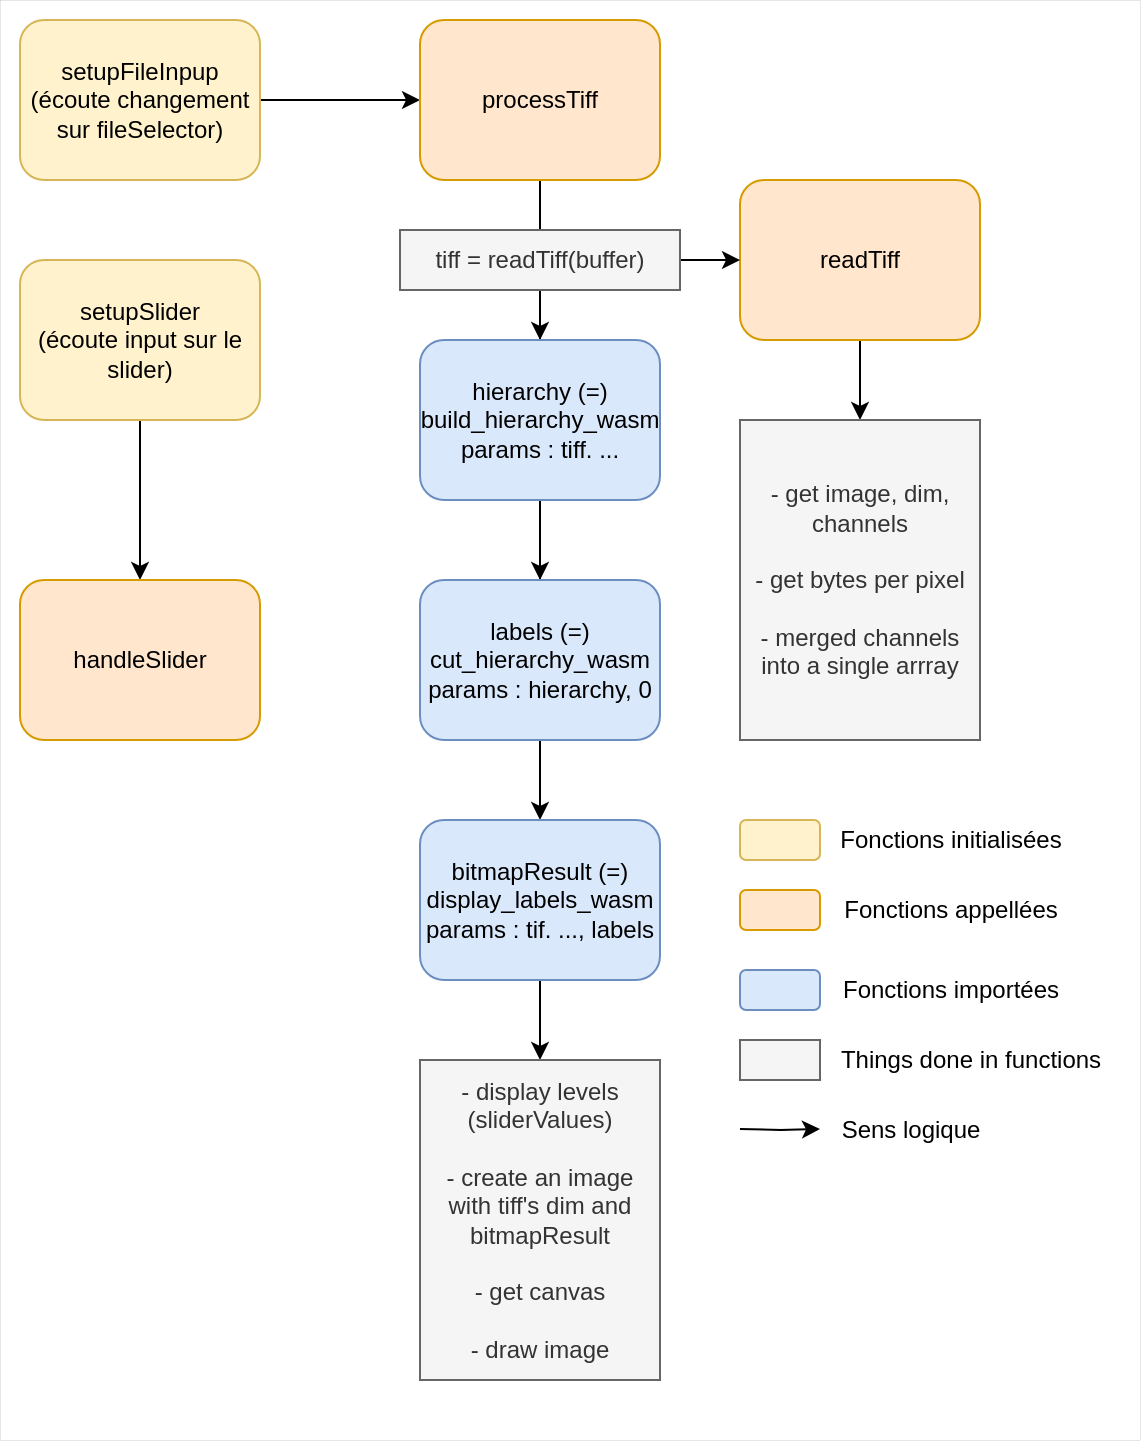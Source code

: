<mxfile version="23.0.1" type="device">
  <diagram name="Page-1" id="bSoPqoZZjBkZmFWBDeOW">
    <mxGraphModel dx="787" dy="778" grid="1" gridSize="10" guides="1" tooltips="1" connect="1" arrows="1" fold="1" page="1" pageScale="1" pageWidth="827" pageHeight="1169" math="0" shadow="0">
      <root>
        <mxCell id="0" />
        <mxCell id="1" parent="0" />
        <mxCell id="TnoBHR9iAY6BO4sa86dC-53" value="" style="rounded=0;whiteSpace=wrap;html=1;strokeWidth=0;" vertex="1" parent="1">
          <mxGeometry x="30" y="110" width="570" height="720" as="geometry" />
        </mxCell>
        <mxCell id="TnoBHR9iAY6BO4sa86dC-10" style="edgeStyle=orthogonalEdgeStyle;rounded=0;orthogonalLoop=1;jettySize=auto;html=1;exitX=1;exitY=0.5;exitDx=0;exitDy=0;entryX=0;entryY=0.5;entryDx=0;entryDy=0;" edge="1" parent="1" source="TnoBHR9iAY6BO4sa86dC-1" target="TnoBHR9iAY6BO4sa86dC-3">
          <mxGeometry relative="1" as="geometry" />
        </mxCell>
        <mxCell id="TnoBHR9iAY6BO4sa86dC-1" value="&lt;div&gt;setupFileInpup&lt;/div&gt;&lt;div&gt;(écoute changement sur fileSelector)&lt;br&gt;&lt;/div&gt;" style="rounded=1;whiteSpace=wrap;html=1;fillColor=#fff2cc;strokeColor=#d6b656;" vertex="1" parent="1">
          <mxGeometry x="40" y="120" width="120" height="80" as="geometry" />
        </mxCell>
        <mxCell id="TnoBHR9iAY6BO4sa86dC-27" style="edgeStyle=orthogonalEdgeStyle;rounded=0;orthogonalLoop=1;jettySize=auto;html=1;exitX=0.5;exitY=1;exitDx=0;exitDy=0;" edge="1" parent="1" source="TnoBHR9iAY6BO4sa86dC-2">
          <mxGeometry relative="1" as="geometry">
            <mxPoint x="100" y="400" as="targetPoint" />
          </mxGeometry>
        </mxCell>
        <mxCell id="TnoBHR9iAY6BO4sa86dC-2" value="&lt;div&gt;setupSlider&lt;/div&gt;&lt;div&gt;(écoute input sur le slider)&lt;/div&gt;" style="rounded=1;whiteSpace=wrap;html=1;fillColor=#fff2cc;strokeColor=#d6b656;" vertex="1" parent="1">
          <mxGeometry x="40" y="240" width="120" height="80" as="geometry" />
        </mxCell>
        <mxCell id="TnoBHR9iAY6BO4sa86dC-20" style="edgeStyle=orthogonalEdgeStyle;rounded=0;orthogonalLoop=1;jettySize=auto;html=1;exitX=0.5;exitY=1;exitDx=0;exitDy=0;entryX=0.5;entryY=0;entryDx=0;entryDy=0;" edge="1" parent="1" source="TnoBHR9iAY6BO4sa86dC-3" target="TnoBHR9iAY6BO4sa86dC-15">
          <mxGeometry relative="1" as="geometry" />
        </mxCell>
        <mxCell id="TnoBHR9iAY6BO4sa86dC-21" style="edgeStyle=orthogonalEdgeStyle;rounded=0;orthogonalLoop=1;jettySize=auto;html=1;exitX=0.5;exitY=1;exitDx=0;exitDy=0;entryX=0.5;entryY=0;entryDx=0;entryDy=0;" edge="1" parent="1" source="TnoBHR9iAY6BO4sa86dC-3" target="TnoBHR9iAY6BO4sa86dC-16">
          <mxGeometry relative="1" as="geometry" />
        </mxCell>
        <mxCell id="TnoBHR9iAY6BO4sa86dC-22" style="edgeStyle=orthogonalEdgeStyle;rounded=0;orthogonalLoop=1;jettySize=auto;html=1;exitX=0.5;exitY=1;exitDx=0;exitDy=0;entryX=0.5;entryY=0;entryDx=0;entryDy=0;" edge="1" parent="1" source="TnoBHR9iAY6BO4sa86dC-3" target="TnoBHR9iAY6BO4sa86dC-17">
          <mxGeometry relative="1" as="geometry" />
        </mxCell>
        <mxCell id="TnoBHR9iAY6BO4sa86dC-3" value="processTiff" style="rounded=1;whiteSpace=wrap;html=1;fillColor=#ffe6cc;strokeColor=#d79b00;" vertex="1" parent="1">
          <mxGeometry x="240" y="120" width="120" height="80" as="geometry" />
        </mxCell>
        <mxCell id="TnoBHR9iAY6BO4sa86dC-45" style="edgeStyle=orthogonalEdgeStyle;rounded=0;orthogonalLoop=1;jettySize=auto;html=1;exitX=0.5;exitY=1;exitDx=0;exitDy=0;entryX=0.5;entryY=0;entryDx=0;entryDy=0;" edge="1" parent="1" source="TnoBHR9iAY6BO4sa86dC-6" target="TnoBHR9iAY6BO4sa86dC-44">
          <mxGeometry relative="1" as="geometry" />
        </mxCell>
        <mxCell id="TnoBHR9iAY6BO4sa86dC-6" value="readTiff" style="rounded=1;whiteSpace=wrap;html=1;fillColor=#ffe6cc;strokeColor=#d79b00;" vertex="1" parent="1">
          <mxGeometry x="400" y="200" width="120" height="80" as="geometry" />
        </mxCell>
        <mxCell id="TnoBHR9iAY6BO4sa86dC-15" value="&lt;div&gt;hierarchy (=)&lt;br&gt;&lt;/div&gt;&lt;div&gt;build_hierarchy_wasm&lt;/div&gt;&lt;div&gt;params : tiff. ...&lt;br&gt;&lt;/div&gt;" style="rounded=1;whiteSpace=wrap;html=1;fillColor=#dae8fc;strokeColor=#6c8ebf;" vertex="1" parent="1">
          <mxGeometry x="240" y="280" width="120" height="80" as="geometry" />
        </mxCell>
        <mxCell id="TnoBHR9iAY6BO4sa86dC-16" value="&lt;div&gt;&lt;div&gt;labels (=)&lt;br&gt;&lt;/div&gt;&lt;/div&gt;&lt;div&gt;cut_hierarchy_wasm&lt;/div&gt;&lt;div&gt;params : hierarchy, 0&lt;br&gt;&lt;/div&gt;" style="rounded=1;whiteSpace=wrap;html=1;fillColor=#dae8fc;strokeColor=#6c8ebf;" vertex="1" parent="1">
          <mxGeometry x="240" y="400" width="120" height="80" as="geometry" />
        </mxCell>
        <mxCell id="TnoBHR9iAY6BO4sa86dC-29" style="edgeStyle=orthogonalEdgeStyle;rounded=0;orthogonalLoop=1;jettySize=auto;html=1;exitX=0.5;exitY=1;exitDx=0;exitDy=0;entryX=0.5;entryY=0;entryDx=0;entryDy=0;" edge="1" parent="1" source="TnoBHR9iAY6BO4sa86dC-17" target="TnoBHR9iAY6BO4sa86dC-26">
          <mxGeometry relative="1" as="geometry" />
        </mxCell>
        <mxCell id="TnoBHR9iAY6BO4sa86dC-17" value="&lt;div&gt;bitmapResult (=)&lt;br&gt;&lt;/div&gt;&lt;div&gt;display_labels_wasm&lt;/div&gt;&lt;div&gt;params : tif. ..., labels&lt;br&gt;&lt;/div&gt;" style="rounded=1;whiteSpace=wrap;html=1;fillColor=#dae8fc;strokeColor=#6c8ebf;" vertex="1" parent="1">
          <mxGeometry x="240" y="520" width="120" height="80" as="geometry" />
        </mxCell>
        <mxCell id="TnoBHR9iAY6BO4sa86dC-26" value="&lt;div&gt;- display levels&lt;/div&gt;&lt;div&gt;(sliderValues)&lt;/div&gt;&lt;div&gt;&lt;br&gt;&lt;/div&gt;&lt;div&gt;- create an image with tiff&#39;s dim and bitmapResult&lt;br&gt;&lt;/div&gt;&lt;div&gt;&lt;br&gt;&lt;/div&gt;&lt;div&gt;- get canvas&lt;/div&gt;&lt;div&gt;&lt;br&gt;&lt;/div&gt;&lt;div&gt;- draw image&lt;br&gt;&lt;/div&gt;" style="rounded=0;whiteSpace=wrap;html=1;fillColor=#f5f5f5;fontColor=#333333;strokeColor=#666666;" vertex="1" parent="1">
          <mxGeometry x="240" y="640" width="120" height="160" as="geometry" />
        </mxCell>
        <mxCell id="TnoBHR9iAY6BO4sa86dC-28" value="handleSlider" style="rounded=1;whiteSpace=wrap;html=1;fillColor=#ffe6cc;strokeColor=#d79b00;" vertex="1" parent="1">
          <mxGeometry x="40" y="400" width="120" height="80" as="geometry" />
        </mxCell>
        <mxCell id="TnoBHR9iAY6BO4sa86dC-33" value="" style="rounded=1;whiteSpace=wrap;html=1;fillColor=#dae8fc;strokeColor=#6c8ebf;" vertex="1" parent="1">
          <mxGeometry x="400" y="595" width="40" height="20" as="geometry" />
        </mxCell>
        <mxCell id="TnoBHR9iAY6BO4sa86dC-34" value="Fonctions importées" style="text;html=1;align=center;verticalAlign=middle;resizable=0;points=[];autosize=1;strokeColor=none;fillColor=none;" vertex="1" parent="1">
          <mxGeometry x="440" y="590" width="130" height="30" as="geometry" />
        </mxCell>
        <mxCell id="TnoBHR9iAY6BO4sa86dC-35" value="" style="rounded=1;whiteSpace=wrap;html=1;fillColor=#ffe6cc;strokeColor=#d79b00;" vertex="1" parent="1">
          <mxGeometry x="400" y="555" width="40" height="20" as="geometry" />
        </mxCell>
        <mxCell id="TnoBHR9iAY6BO4sa86dC-36" value="Fonctions appellées" style="text;html=1;align=center;verticalAlign=middle;resizable=0;points=[];autosize=1;strokeColor=none;fillColor=none;" vertex="1" parent="1">
          <mxGeometry x="440" y="550" width="130" height="30" as="geometry" />
        </mxCell>
        <mxCell id="TnoBHR9iAY6BO4sa86dC-37" value="" style="rounded=1;whiteSpace=wrap;html=1;fillColor=#fff2cc;strokeColor=#d6b656;" vertex="1" parent="1">
          <mxGeometry x="400" y="520" width="40" height="20" as="geometry" />
        </mxCell>
        <mxCell id="TnoBHR9iAY6BO4sa86dC-38" value="Fonctions initialisées" style="text;html=1;align=center;verticalAlign=middle;resizable=0;points=[];autosize=1;strokeColor=none;fillColor=none;" vertex="1" parent="1">
          <mxGeometry x="440" y="515" width="130" height="30" as="geometry" />
        </mxCell>
        <mxCell id="TnoBHR9iAY6BO4sa86dC-40" value="" style="rounded=0;whiteSpace=wrap;html=1;fillColor=#f5f5f5;fontColor=#333333;strokeColor=#666666;" vertex="1" parent="1">
          <mxGeometry x="400" y="630" width="40" height="20" as="geometry" />
        </mxCell>
        <mxCell id="TnoBHR9iAY6BO4sa86dC-43" value="Things done in functions" style="text;html=1;align=center;verticalAlign=middle;resizable=0;points=[];autosize=1;strokeColor=none;fillColor=none;" vertex="1" parent="1">
          <mxGeometry x="440" y="625" width="150" height="30" as="geometry" />
        </mxCell>
        <mxCell id="TnoBHR9iAY6BO4sa86dC-44" value="&lt;div&gt;- get image, dim, channels&lt;/div&gt;&lt;div&gt;&lt;br&gt;&lt;/div&gt;&lt;div&gt;- get bytes per pixel&lt;/div&gt;&lt;div&gt;&lt;br&gt;&lt;/div&gt;&lt;div&gt;- merged channels into a single arrray&lt;br&gt;&lt;/div&gt;" style="rounded=0;whiteSpace=wrap;html=1;fillColor=#f5f5f5;fontColor=#333333;strokeColor=#666666;" vertex="1" parent="1">
          <mxGeometry x="400" y="320" width="120" height="160" as="geometry" />
        </mxCell>
        <mxCell id="TnoBHR9iAY6BO4sa86dC-50" style="edgeStyle=orthogonalEdgeStyle;rounded=0;orthogonalLoop=1;jettySize=auto;html=1;exitX=1;exitY=0.5;exitDx=0;exitDy=0;entryX=0;entryY=0.5;entryDx=0;entryDy=0;" edge="1" parent="1" source="TnoBHR9iAY6BO4sa86dC-46" target="TnoBHR9iAY6BO4sa86dC-6">
          <mxGeometry relative="1" as="geometry" />
        </mxCell>
        <mxCell id="TnoBHR9iAY6BO4sa86dC-46" value="tiff = readTiff(buffer)" style="rounded=0;whiteSpace=wrap;html=1;fillColor=#f5f5f5;fontColor=#333333;strokeColor=#666666;" vertex="1" parent="1">
          <mxGeometry x="230" y="225" width="140" height="30" as="geometry" />
        </mxCell>
        <mxCell id="TnoBHR9iAY6BO4sa86dC-51" style="edgeStyle=orthogonalEdgeStyle;rounded=0;orthogonalLoop=1;jettySize=auto;html=1;exitX=0.5;exitY=1;exitDx=0;exitDy=0;" edge="1" parent="1">
          <mxGeometry relative="1" as="geometry">
            <mxPoint x="440" y="674.47" as="targetPoint" />
            <mxPoint x="400" y="674.47" as="sourcePoint" />
          </mxGeometry>
        </mxCell>
        <mxCell id="TnoBHR9iAY6BO4sa86dC-52" value="Sens logique" style="text;html=1;align=center;verticalAlign=middle;resizable=0;points=[];autosize=1;strokeColor=none;fillColor=none;" vertex="1" parent="1">
          <mxGeometry x="440" y="660" width="90" height="30" as="geometry" />
        </mxCell>
      </root>
    </mxGraphModel>
  </diagram>
</mxfile>
